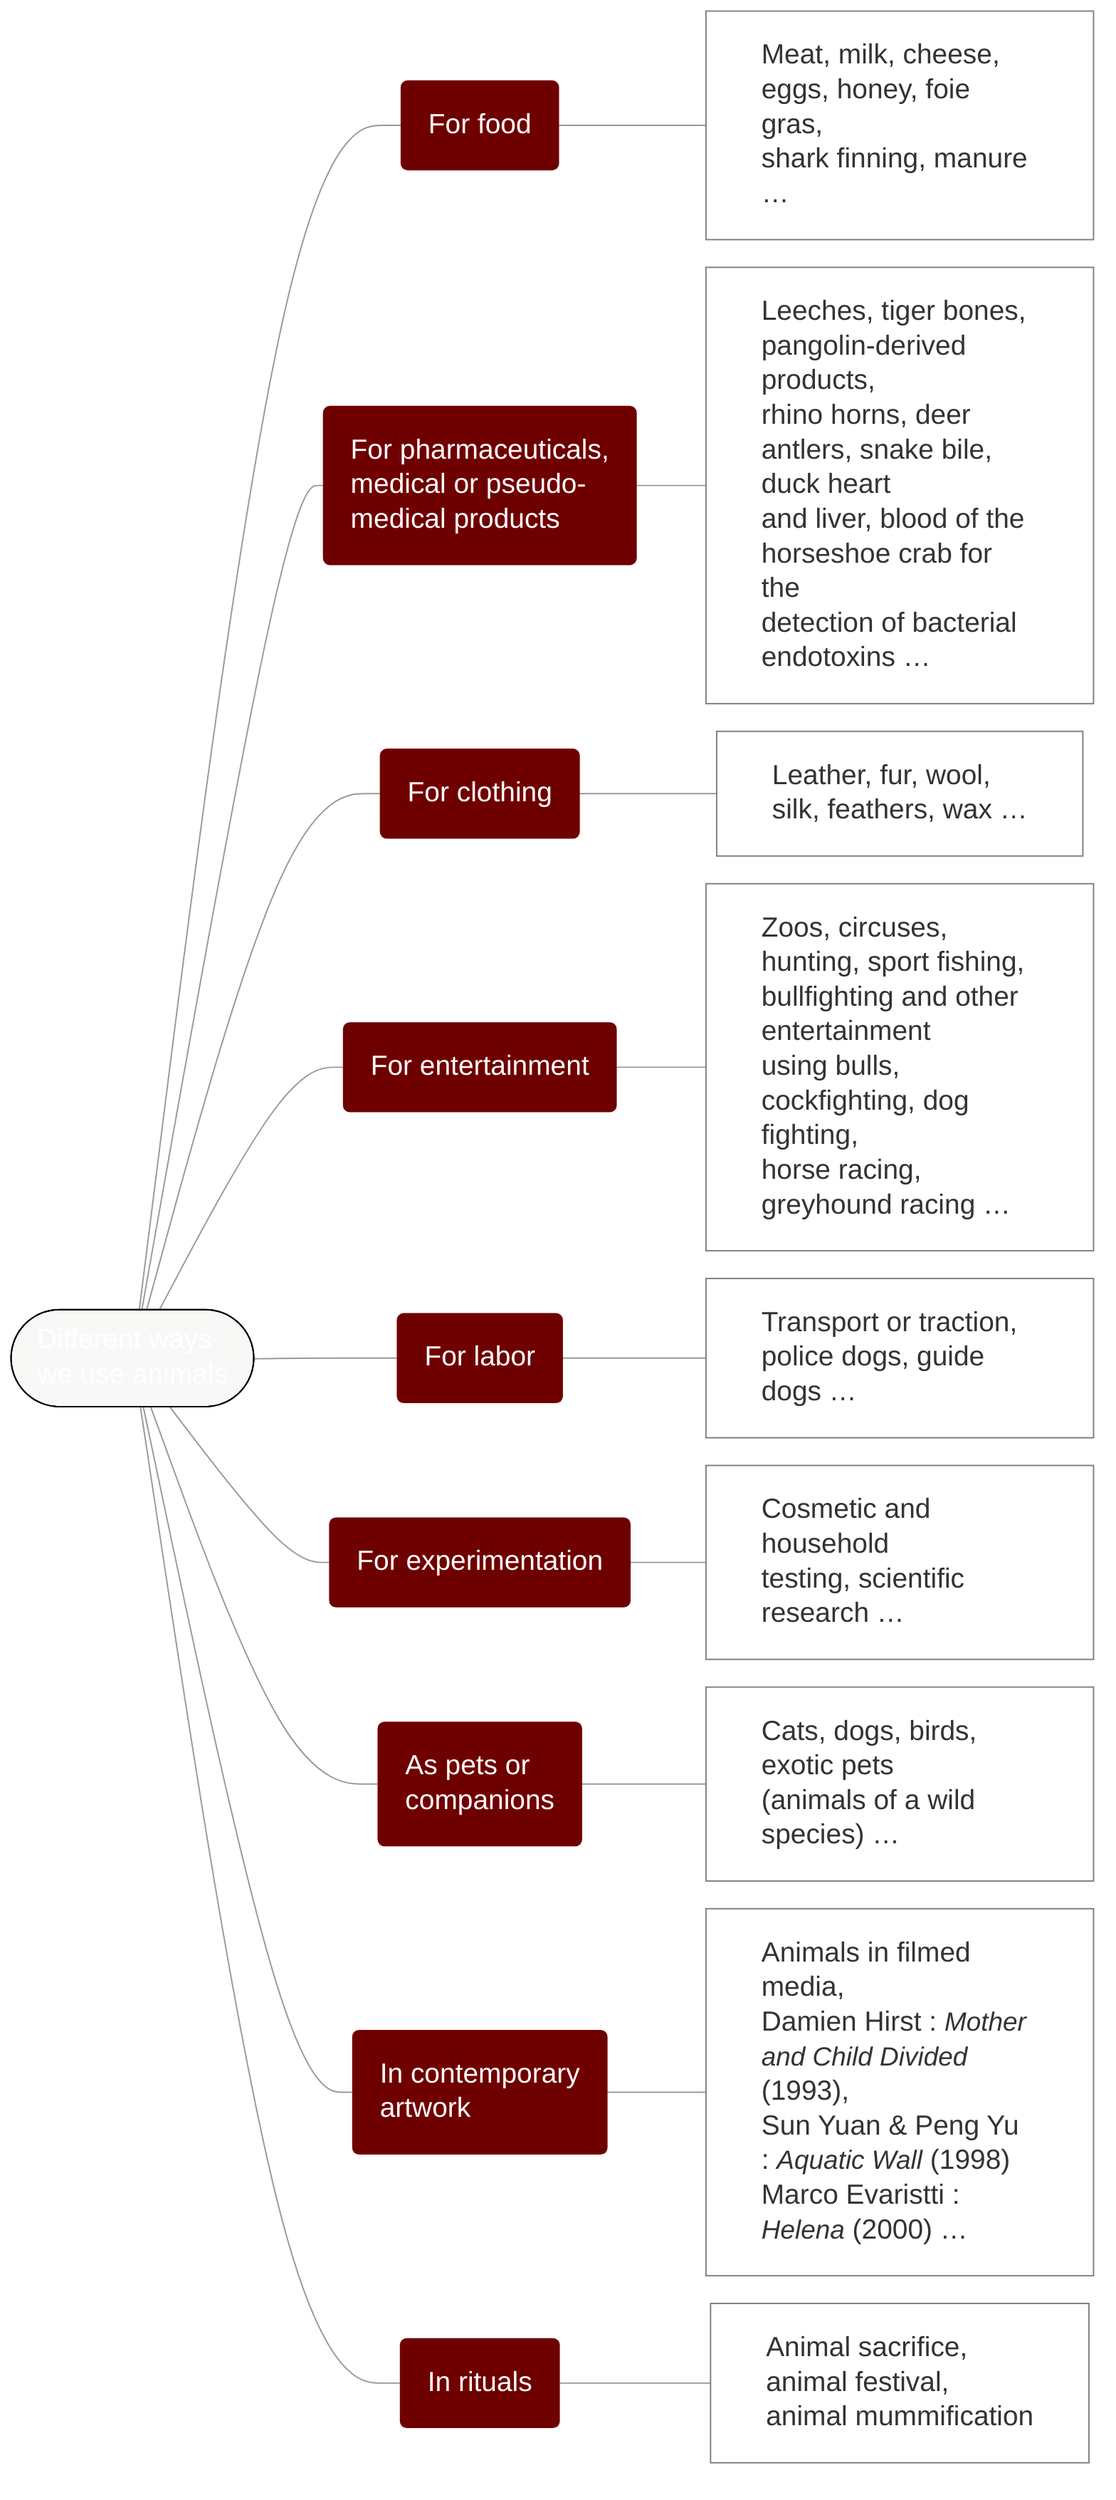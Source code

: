%%{init{"theme":"base","themeCSS":"* {line-height:1.25em!important; font-size:20px; text-align:left!important;} g[id*=\"A\"] span {font-size:1.01em; color:white; display:block; text-align:center!important} g[id*=\"A\"] rect {fill:black}  g[id*=\"V\"] * {} g[id*=\"B\"] span {font-size:0.9em; color:white; display:block; text-align:center!important} g[id*=\"B\"] rect {fill:#6f0000; stroke:transparent} g[id*=\"C\"] rect {fill:white; stroke:grey} g[id*=\"C\"] span {font-size:0.75em; display:block;} g[id*=\"C\"] i {font-size:0.95em} g[id*=\"D\"] span, g[id*=\"E\"] span {font-size:0.7em; display:block;} g[id*=\"D\"] rect, g[id*=\"E\"] rect {stroke:transparent!important}.edge-thickness-normal{stroke-width:1px; stroke:#999;} .edge-thickness-thick{stroke-width:1px!important;} .edge-pattern-dotted{stroke:transparent}","themeVariables":{"secondaryColor":"white","primaryColor":"hsl(60,9%,97%)","primaryBorderColor":"black"},"flowchart":{"htmlLabels":true,"padding":20,"rankSpacing":50,"nodeSpacing":20}} }%%
flowchart LR
A1(["Different ways<br>we use animals"])

B1("For food")
B2("For pharmaceuticals, <br>medical or pseudo-<br>medical products")
B3("For clothing")
B4("For entertainment")
B5("For labor")
B6("For experimentation")
B7("As pets or
companions")
B8("In contemporary<br>artwork")
B9("In rituals")

C1["Meat, milk, cheese,
eggs, honey, foie gras,
shark finning, manure …"]
C2["Leeches, tiger bones, pangolin-derived products,
rhino horns, deer antlers, snake bile, duck heart
and liver, blood of the horseshoe crab for the
detection of bacterial endotoxins …"]
C3["Leather, fur, wool,
silk, feathers, wax …"]
C4["Zoos, circuses, hunting, sport fishing,
bullfighting and other entertainment
using bulls, cockfighting, dog fighting,
horse racing, greyhound racing …"]
C5["Transport or traction,
police dogs, guide dogs …"]
C6["Cosmetic and household
testing, scientific research …"]
C7["Cats, dogs, birds, exotic pets
(animals of a wild species) …"]
C8["Animals in filmed media,
Damien Hirst : <i>Mother and Child Divided</i> (1993),
Sun Yuan & Peng Yu : <i>Aquatic Wall</i> (1998)
Marco Evaristti : <i>Helena</i> (2000) …"]
C9["Animal sacrifice,
animal festival,
animal mummification"]

B1 --- C1
B2 --- C2
B3 --- C3
B4 --- C4
B5 --- C5
B6 --- C6
B7 --- C7
B8 --- C8
B9 --- C9

A1 === B1 & B2 & B3 & B4 & B5 & B6 & B7 & B8 & B9